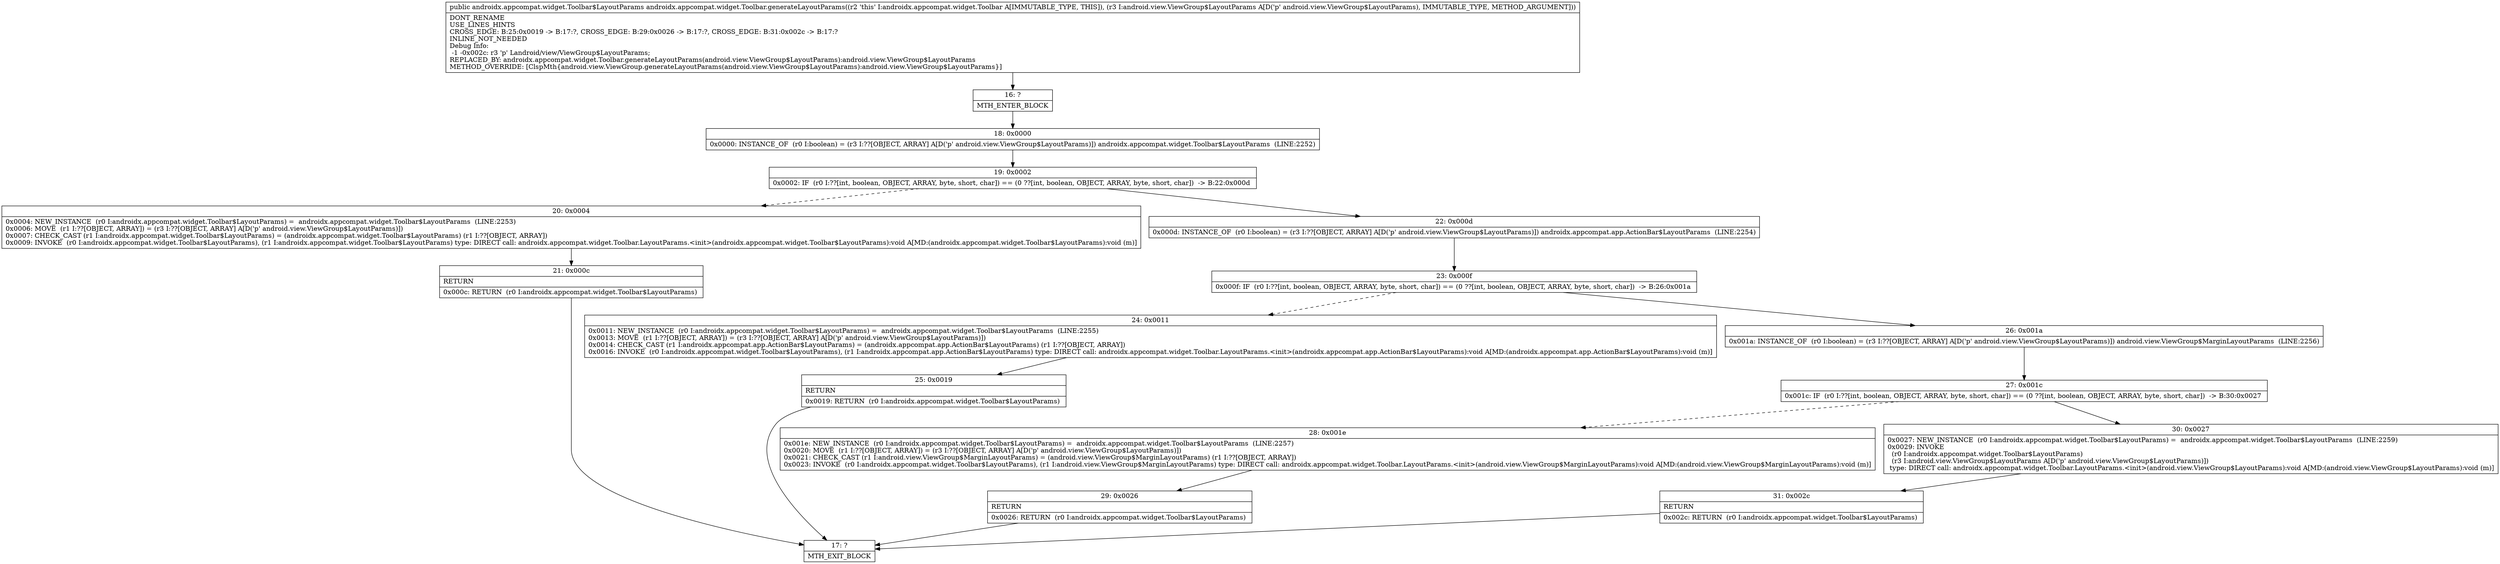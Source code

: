 digraph "CFG forandroidx.appcompat.widget.Toolbar.generateLayoutParams(Landroid\/view\/ViewGroup$LayoutParams;)Landroidx\/appcompat\/widget\/Toolbar$LayoutParams;" {
Node_16 [shape=record,label="{16\:\ ?|MTH_ENTER_BLOCK\l}"];
Node_18 [shape=record,label="{18\:\ 0x0000|0x0000: INSTANCE_OF  (r0 I:boolean) = (r3 I:??[OBJECT, ARRAY] A[D('p' android.view.ViewGroup$LayoutParams)]) androidx.appcompat.widget.Toolbar$LayoutParams  (LINE:2252)\l}"];
Node_19 [shape=record,label="{19\:\ 0x0002|0x0002: IF  (r0 I:??[int, boolean, OBJECT, ARRAY, byte, short, char]) == (0 ??[int, boolean, OBJECT, ARRAY, byte, short, char])  \-\> B:22:0x000d \l}"];
Node_20 [shape=record,label="{20\:\ 0x0004|0x0004: NEW_INSTANCE  (r0 I:androidx.appcompat.widget.Toolbar$LayoutParams) =  androidx.appcompat.widget.Toolbar$LayoutParams  (LINE:2253)\l0x0006: MOVE  (r1 I:??[OBJECT, ARRAY]) = (r3 I:??[OBJECT, ARRAY] A[D('p' android.view.ViewGroup$LayoutParams)]) \l0x0007: CHECK_CAST (r1 I:androidx.appcompat.widget.Toolbar$LayoutParams) = (androidx.appcompat.widget.Toolbar$LayoutParams) (r1 I:??[OBJECT, ARRAY]) \l0x0009: INVOKE  (r0 I:androidx.appcompat.widget.Toolbar$LayoutParams), (r1 I:androidx.appcompat.widget.Toolbar$LayoutParams) type: DIRECT call: androidx.appcompat.widget.Toolbar.LayoutParams.\<init\>(androidx.appcompat.widget.Toolbar$LayoutParams):void A[MD:(androidx.appcompat.widget.Toolbar$LayoutParams):void (m)]\l}"];
Node_21 [shape=record,label="{21\:\ 0x000c|RETURN\l|0x000c: RETURN  (r0 I:androidx.appcompat.widget.Toolbar$LayoutParams) \l}"];
Node_17 [shape=record,label="{17\:\ ?|MTH_EXIT_BLOCK\l}"];
Node_22 [shape=record,label="{22\:\ 0x000d|0x000d: INSTANCE_OF  (r0 I:boolean) = (r3 I:??[OBJECT, ARRAY] A[D('p' android.view.ViewGroup$LayoutParams)]) androidx.appcompat.app.ActionBar$LayoutParams  (LINE:2254)\l}"];
Node_23 [shape=record,label="{23\:\ 0x000f|0x000f: IF  (r0 I:??[int, boolean, OBJECT, ARRAY, byte, short, char]) == (0 ??[int, boolean, OBJECT, ARRAY, byte, short, char])  \-\> B:26:0x001a \l}"];
Node_24 [shape=record,label="{24\:\ 0x0011|0x0011: NEW_INSTANCE  (r0 I:androidx.appcompat.widget.Toolbar$LayoutParams) =  androidx.appcompat.widget.Toolbar$LayoutParams  (LINE:2255)\l0x0013: MOVE  (r1 I:??[OBJECT, ARRAY]) = (r3 I:??[OBJECT, ARRAY] A[D('p' android.view.ViewGroup$LayoutParams)]) \l0x0014: CHECK_CAST (r1 I:androidx.appcompat.app.ActionBar$LayoutParams) = (androidx.appcompat.app.ActionBar$LayoutParams) (r1 I:??[OBJECT, ARRAY]) \l0x0016: INVOKE  (r0 I:androidx.appcompat.widget.Toolbar$LayoutParams), (r1 I:androidx.appcompat.app.ActionBar$LayoutParams) type: DIRECT call: androidx.appcompat.widget.Toolbar.LayoutParams.\<init\>(androidx.appcompat.app.ActionBar$LayoutParams):void A[MD:(androidx.appcompat.app.ActionBar$LayoutParams):void (m)]\l}"];
Node_25 [shape=record,label="{25\:\ 0x0019|RETURN\l|0x0019: RETURN  (r0 I:androidx.appcompat.widget.Toolbar$LayoutParams) \l}"];
Node_26 [shape=record,label="{26\:\ 0x001a|0x001a: INSTANCE_OF  (r0 I:boolean) = (r3 I:??[OBJECT, ARRAY] A[D('p' android.view.ViewGroup$LayoutParams)]) android.view.ViewGroup$MarginLayoutParams  (LINE:2256)\l}"];
Node_27 [shape=record,label="{27\:\ 0x001c|0x001c: IF  (r0 I:??[int, boolean, OBJECT, ARRAY, byte, short, char]) == (0 ??[int, boolean, OBJECT, ARRAY, byte, short, char])  \-\> B:30:0x0027 \l}"];
Node_28 [shape=record,label="{28\:\ 0x001e|0x001e: NEW_INSTANCE  (r0 I:androidx.appcompat.widget.Toolbar$LayoutParams) =  androidx.appcompat.widget.Toolbar$LayoutParams  (LINE:2257)\l0x0020: MOVE  (r1 I:??[OBJECT, ARRAY]) = (r3 I:??[OBJECT, ARRAY] A[D('p' android.view.ViewGroup$LayoutParams)]) \l0x0021: CHECK_CAST (r1 I:android.view.ViewGroup$MarginLayoutParams) = (android.view.ViewGroup$MarginLayoutParams) (r1 I:??[OBJECT, ARRAY]) \l0x0023: INVOKE  (r0 I:androidx.appcompat.widget.Toolbar$LayoutParams), (r1 I:android.view.ViewGroup$MarginLayoutParams) type: DIRECT call: androidx.appcompat.widget.Toolbar.LayoutParams.\<init\>(android.view.ViewGroup$MarginLayoutParams):void A[MD:(android.view.ViewGroup$MarginLayoutParams):void (m)]\l}"];
Node_29 [shape=record,label="{29\:\ 0x0026|RETURN\l|0x0026: RETURN  (r0 I:androidx.appcompat.widget.Toolbar$LayoutParams) \l}"];
Node_30 [shape=record,label="{30\:\ 0x0027|0x0027: NEW_INSTANCE  (r0 I:androidx.appcompat.widget.Toolbar$LayoutParams) =  androidx.appcompat.widget.Toolbar$LayoutParams  (LINE:2259)\l0x0029: INVOKE  \l  (r0 I:androidx.appcompat.widget.Toolbar$LayoutParams)\l  (r3 I:android.view.ViewGroup$LayoutParams A[D('p' android.view.ViewGroup$LayoutParams)])\l type: DIRECT call: androidx.appcompat.widget.Toolbar.LayoutParams.\<init\>(android.view.ViewGroup$LayoutParams):void A[MD:(android.view.ViewGroup$LayoutParams):void (m)]\l}"];
Node_31 [shape=record,label="{31\:\ 0x002c|RETURN\l|0x002c: RETURN  (r0 I:androidx.appcompat.widget.Toolbar$LayoutParams) \l}"];
MethodNode[shape=record,label="{public androidx.appcompat.widget.Toolbar$LayoutParams androidx.appcompat.widget.Toolbar.generateLayoutParams((r2 'this' I:androidx.appcompat.widget.Toolbar A[IMMUTABLE_TYPE, THIS]), (r3 I:android.view.ViewGroup$LayoutParams A[D('p' android.view.ViewGroup$LayoutParams), IMMUTABLE_TYPE, METHOD_ARGUMENT]))  | DONT_RENAME\lUSE_LINES_HINTS\lCROSS_EDGE: B:25:0x0019 \-\> B:17:?, CROSS_EDGE: B:29:0x0026 \-\> B:17:?, CROSS_EDGE: B:31:0x002c \-\> B:17:?\lINLINE_NOT_NEEDED\lDebug Info:\l  \-1 \-0x002c: r3 'p' Landroid\/view\/ViewGroup$LayoutParams;\lREPLACED_BY: androidx.appcompat.widget.Toolbar.generateLayoutParams(android.view.ViewGroup$LayoutParams):android.view.ViewGroup$LayoutParams\lMETHOD_OVERRIDE: [ClspMth\{android.view.ViewGroup.generateLayoutParams(android.view.ViewGroup$LayoutParams):android.view.ViewGroup$LayoutParams\}]\l}"];
MethodNode -> Node_16;Node_16 -> Node_18;
Node_18 -> Node_19;
Node_19 -> Node_20[style=dashed];
Node_19 -> Node_22;
Node_20 -> Node_21;
Node_21 -> Node_17;
Node_22 -> Node_23;
Node_23 -> Node_24[style=dashed];
Node_23 -> Node_26;
Node_24 -> Node_25;
Node_25 -> Node_17;
Node_26 -> Node_27;
Node_27 -> Node_28[style=dashed];
Node_27 -> Node_30;
Node_28 -> Node_29;
Node_29 -> Node_17;
Node_30 -> Node_31;
Node_31 -> Node_17;
}

